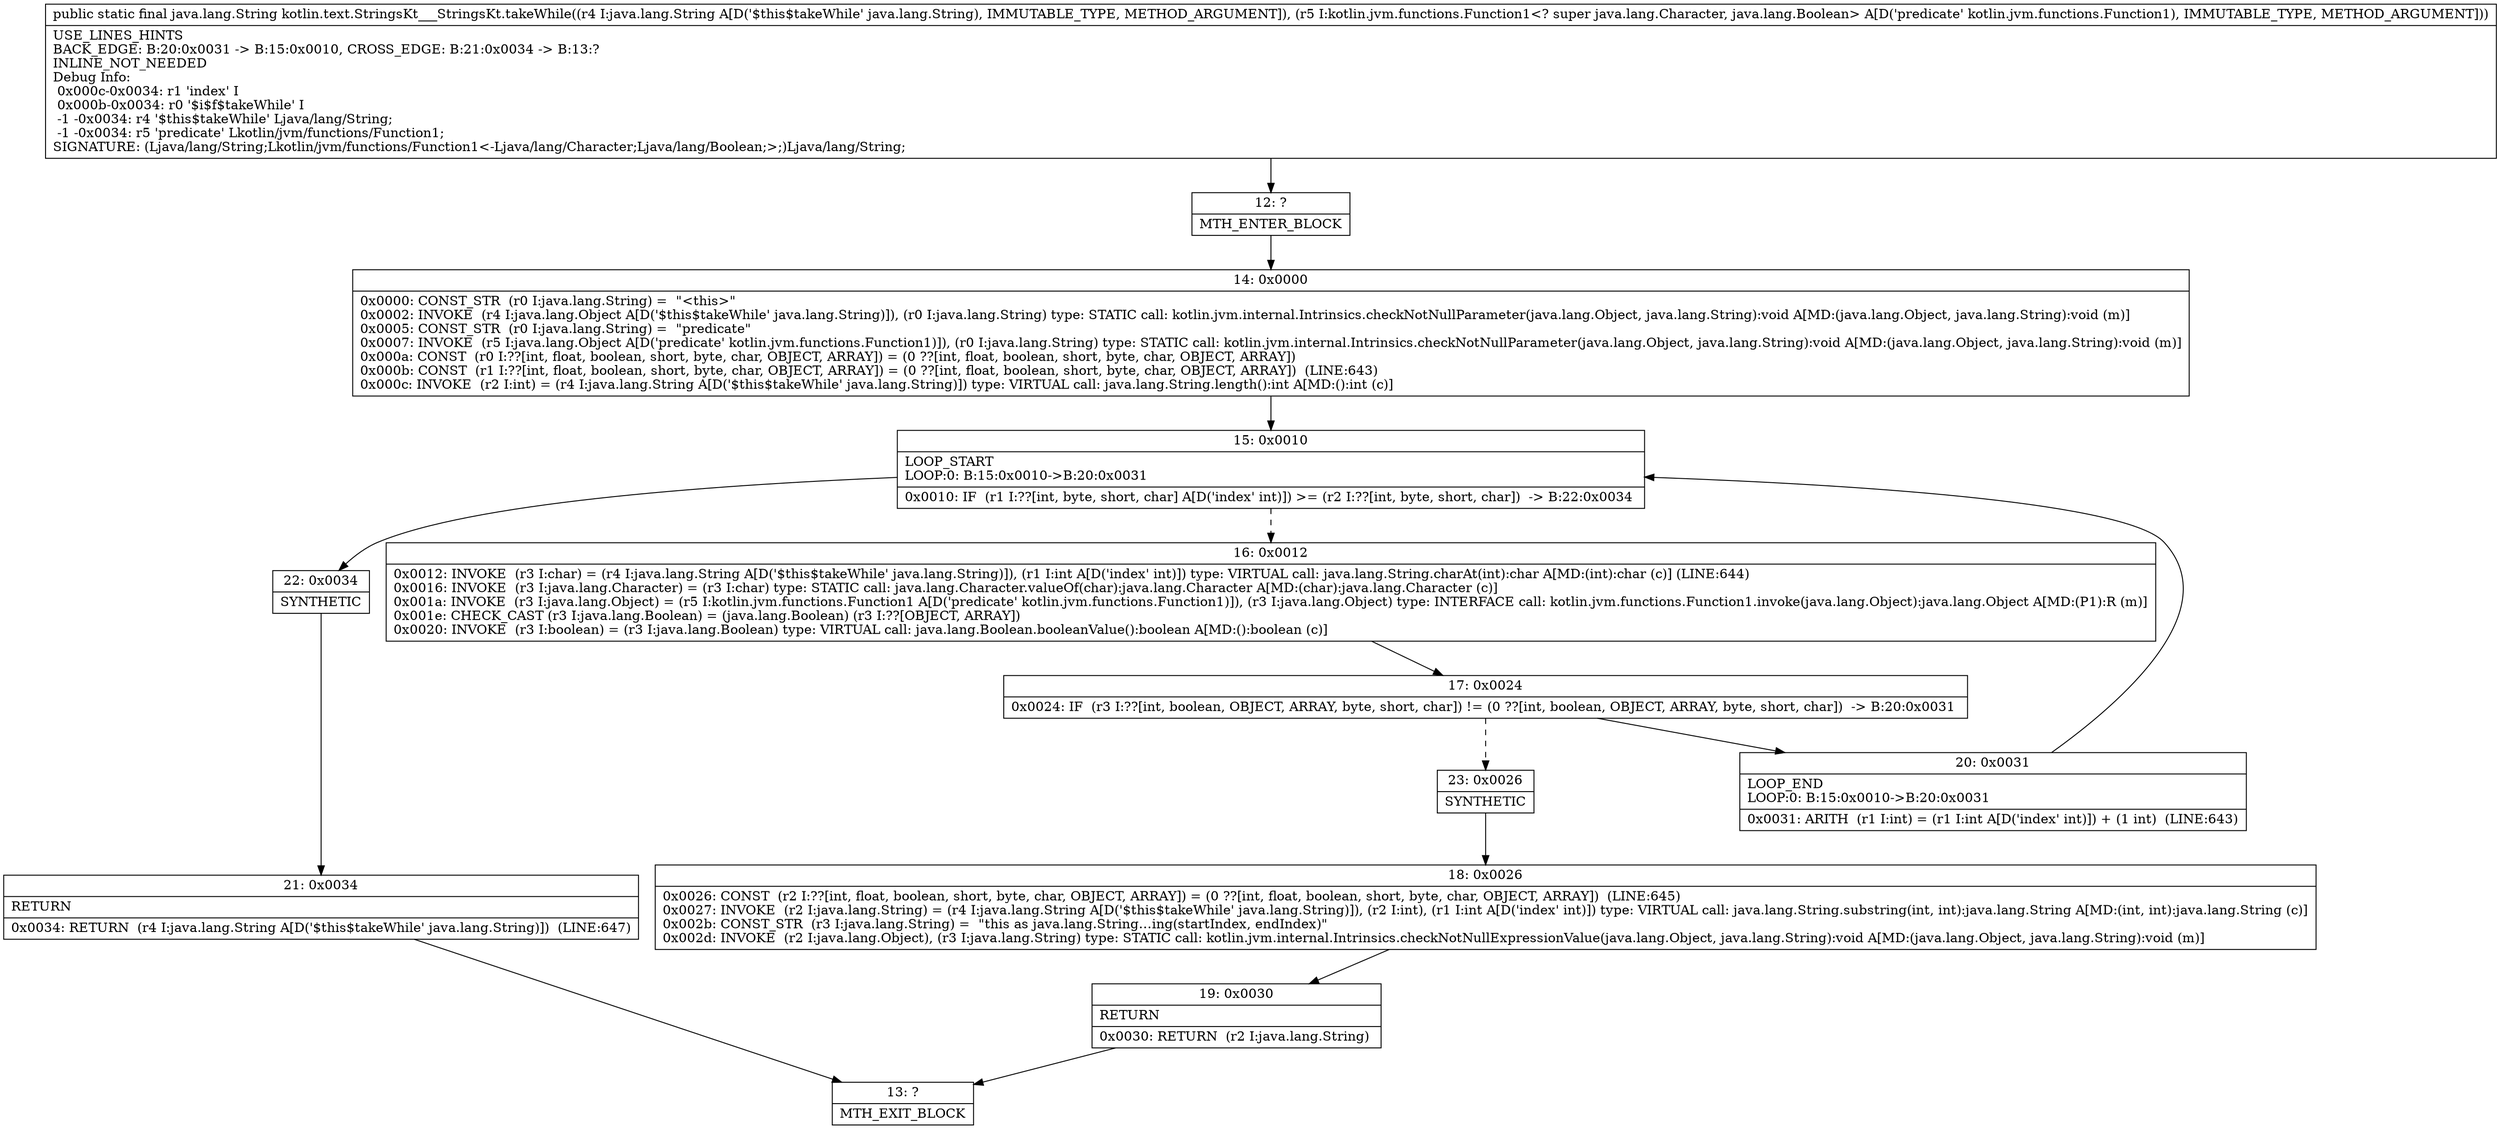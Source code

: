 digraph "CFG forkotlin.text.StringsKt___StringsKt.takeWhile(Ljava\/lang\/String;Lkotlin\/jvm\/functions\/Function1;)Ljava\/lang\/String;" {
Node_12 [shape=record,label="{12\:\ ?|MTH_ENTER_BLOCK\l}"];
Node_14 [shape=record,label="{14\:\ 0x0000|0x0000: CONST_STR  (r0 I:java.lang.String) =  \"\<this\>\" \l0x0002: INVOKE  (r4 I:java.lang.Object A[D('$this$takeWhile' java.lang.String)]), (r0 I:java.lang.String) type: STATIC call: kotlin.jvm.internal.Intrinsics.checkNotNullParameter(java.lang.Object, java.lang.String):void A[MD:(java.lang.Object, java.lang.String):void (m)]\l0x0005: CONST_STR  (r0 I:java.lang.String) =  \"predicate\" \l0x0007: INVOKE  (r5 I:java.lang.Object A[D('predicate' kotlin.jvm.functions.Function1)]), (r0 I:java.lang.String) type: STATIC call: kotlin.jvm.internal.Intrinsics.checkNotNullParameter(java.lang.Object, java.lang.String):void A[MD:(java.lang.Object, java.lang.String):void (m)]\l0x000a: CONST  (r0 I:??[int, float, boolean, short, byte, char, OBJECT, ARRAY]) = (0 ??[int, float, boolean, short, byte, char, OBJECT, ARRAY]) \l0x000b: CONST  (r1 I:??[int, float, boolean, short, byte, char, OBJECT, ARRAY]) = (0 ??[int, float, boolean, short, byte, char, OBJECT, ARRAY])  (LINE:643)\l0x000c: INVOKE  (r2 I:int) = (r4 I:java.lang.String A[D('$this$takeWhile' java.lang.String)]) type: VIRTUAL call: java.lang.String.length():int A[MD:():int (c)]\l}"];
Node_15 [shape=record,label="{15\:\ 0x0010|LOOP_START\lLOOP:0: B:15:0x0010\-\>B:20:0x0031\l|0x0010: IF  (r1 I:??[int, byte, short, char] A[D('index' int)]) \>= (r2 I:??[int, byte, short, char])  \-\> B:22:0x0034 \l}"];
Node_16 [shape=record,label="{16\:\ 0x0012|0x0012: INVOKE  (r3 I:char) = (r4 I:java.lang.String A[D('$this$takeWhile' java.lang.String)]), (r1 I:int A[D('index' int)]) type: VIRTUAL call: java.lang.String.charAt(int):char A[MD:(int):char (c)] (LINE:644)\l0x0016: INVOKE  (r3 I:java.lang.Character) = (r3 I:char) type: STATIC call: java.lang.Character.valueOf(char):java.lang.Character A[MD:(char):java.lang.Character (c)]\l0x001a: INVOKE  (r3 I:java.lang.Object) = (r5 I:kotlin.jvm.functions.Function1 A[D('predicate' kotlin.jvm.functions.Function1)]), (r3 I:java.lang.Object) type: INTERFACE call: kotlin.jvm.functions.Function1.invoke(java.lang.Object):java.lang.Object A[MD:(P1):R (m)]\l0x001e: CHECK_CAST (r3 I:java.lang.Boolean) = (java.lang.Boolean) (r3 I:??[OBJECT, ARRAY]) \l0x0020: INVOKE  (r3 I:boolean) = (r3 I:java.lang.Boolean) type: VIRTUAL call: java.lang.Boolean.booleanValue():boolean A[MD:():boolean (c)]\l}"];
Node_17 [shape=record,label="{17\:\ 0x0024|0x0024: IF  (r3 I:??[int, boolean, OBJECT, ARRAY, byte, short, char]) != (0 ??[int, boolean, OBJECT, ARRAY, byte, short, char])  \-\> B:20:0x0031 \l}"];
Node_20 [shape=record,label="{20\:\ 0x0031|LOOP_END\lLOOP:0: B:15:0x0010\-\>B:20:0x0031\l|0x0031: ARITH  (r1 I:int) = (r1 I:int A[D('index' int)]) + (1 int)  (LINE:643)\l}"];
Node_23 [shape=record,label="{23\:\ 0x0026|SYNTHETIC\l}"];
Node_18 [shape=record,label="{18\:\ 0x0026|0x0026: CONST  (r2 I:??[int, float, boolean, short, byte, char, OBJECT, ARRAY]) = (0 ??[int, float, boolean, short, byte, char, OBJECT, ARRAY])  (LINE:645)\l0x0027: INVOKE  (r2 I:java.lang.String) = (r4 I:java.lang.String A[D('$this$takeWhile' java.lang.String)]), (r2 I:int), (r1 I:int A[D('index' int)]) type: VIRTUAL call: java.lang.String.substring(int, int):java.lang.String A[MD:(int, int):java.lang.String (c)]\l0x002b: CONST_STR  (r3 I:java.lang.String) =  \"this as java.lang.String…ing(startIndex, endIndex)\" \l0x002d: INVOKE  (r2 I:java.lang.Object), (r3 I:java.lang.String) type: STATIC call: kotlin.jvm.internal.Intrinsics.checkNotNullExpressionValue(java.lang.Object, java.lang.String):void A[MD:(java.lang.Object, java.lang.String):void (m)]\l}"];
Node_19 [shape=record,label="{19\:\ 0x0030|RETURN\l|0x0030: RETURN  (r2 I:java.lang.String) \l}"];
Node_13 [shape=record,label="{13\:\ ?|MTH_EXIT_BLOCK\l}"];
Node_22 [shape=record,label="{22\:\ 0x0034|SYNTHETIC\l}"];
Node_21 [shape=record,label="{21\:\ 0x0034|RETURN\l|0x0034: RETURN  (r4 I:java.lang.String A[D('$this$takeWhile' java.lang.String)])  (LINE:647)\l}"];
MethodNode[shape=record,label="{public static final java.lang.String kotlin.text.StringsKt___StringsKt.takeWhile((r4 I:java.lang.String A[D('$this$takeWhile' java.lang.String), IMMUTABLE_TYPE, METHOD_ARGUMENT]), (r5 I:kotlin.jvm.functions.Function1\<? super java.lang.Character, java.lang.Boolean\> A[D('predicate' kotlin.jvm.functions.Function1), IMMUTABLE_TYPE, METHOD_ARGUMENT]))  | USE_LINES_HINTS\lBACK_EDGE: B:20:0x0031 \-\> B:15:0x0010, CROSS_EDGE: B:21:0x0034 \-\> B:13:?\lINLINE_NOT_NEEDED\lDebug Info:\l  0x000c\-0x0034: r1 'index' I\l  0x000b\-0x0034: r0 '$i$f$takeWhile' I\l  \-1 \-0x0034: r4 '$this$takeWhile' Ljava\/lang\/String;\l  \-1 \-0x0034: r5 'predicate' Lkotlin\/jvm\/functions\/Function1;\lSIGNATURE: (Ljava\/lang\/String;Lkotlin\/jvm\/functions\/Function1\<\-Ljava\/lang\/Character;Ljava\/lang\/Boolean;\>;)Ljava\/lang\/String;\l}"];
MethodNode -> Node_12;Node_12 -> Node_14;
Node_14 -> Node_15;
Node_15 -> Node_16[style=dashed];
Node_15 -> Node_22;
Node_16 -> Node_17;
Node_17 -> Node_20;
Node_17 -> Node_23[style=dashed];
Node_20 -> Node_15;
Node_23 -> Node_18;
Node_18 -> Node_19;
Node_19 -> Node_13;
Node_22 -> Node_21;
Node_21 -> Node_13;
}

